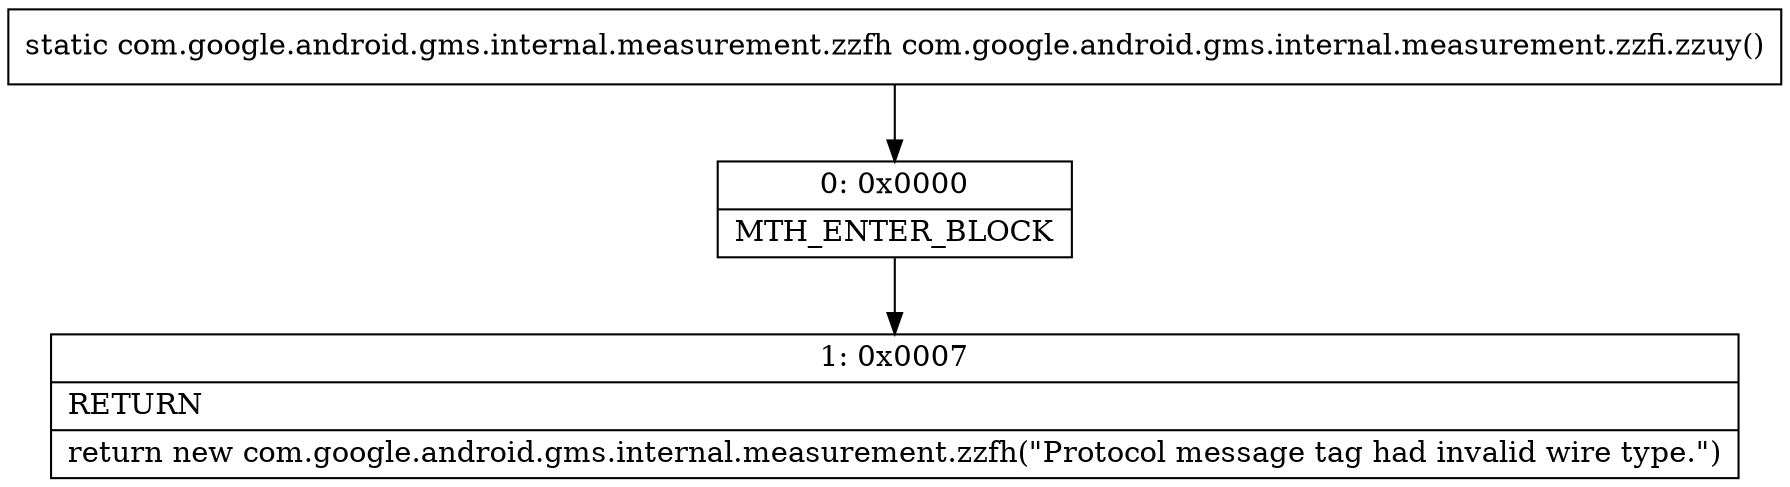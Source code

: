 digraph "CFG forcom.google.android.gms.internal.measurement.zzfi.zzuy()Lcom\/google\/android\/gms\/internal\/measurement\/zzfh;" {
Node_0 [shape=record,label="{0\:\ 0x0000|MTH_ENTER_BLOCK\l}"];
Node_1 [shape=record,label="{1\:\ 0x0007|RETURN\l|return new com.google.android.gms.internal.measurement.zzfh(\"Protocol message tag had invalid wire type.\")\l}"];
MethodNode[shape=record,label="{static com.google.android.gms.internal.measurement.zzfh com.google.android.gms.internal.measurement.zzfi.zzuy() }"];
MethodNode -> Node_0;
Node_0 -> Node_1;
}

